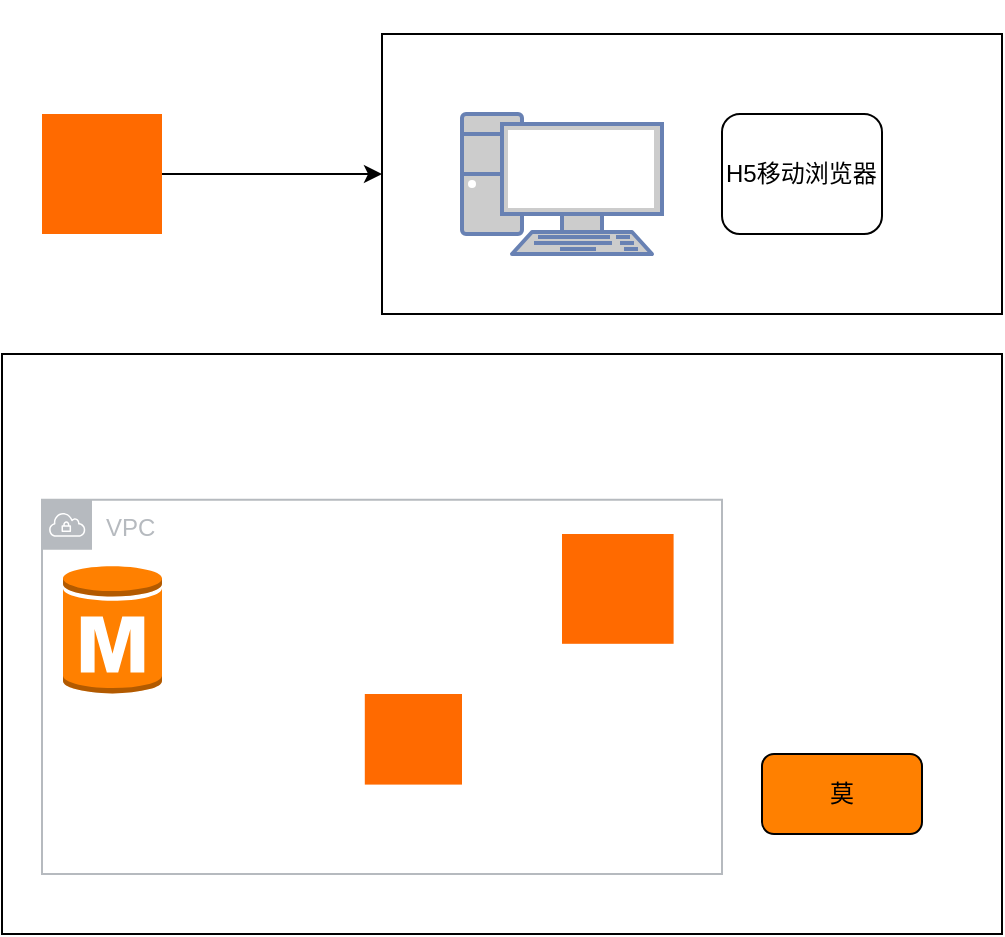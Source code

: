 <mxfile version="26.0.16">
  <diagram name="第 1 页" id="ImsKuLLzEMp79SteBmGC">
    <mxGraphModel dx="914" dy="549" grid="1" gridSize="10" guides="1" tooltips="1" connect="1" arrows="1" fold="1" page="1" pageScale="1" pageWidth="827" pageHeight="1169" math="0" shadow="0">
      <root>
        <mxCell id="0" />
        <mxCell id="1" parent="0" />
        <mxCell id="5B7_Lz66lDhokp3WaKcq-4" value="" style="rounded=0;whiteSpace=wrap;html=1;" vertex="1" parent="1">
          <mxGeometry x="30" y="260" width="500" height="290" as="geometry" />
        </mxCell>
        <mxCell id="5B7_Lz66lDhokp3WaKcq-3" style="edgeStyle=orthogonalEdgeStyle;rounded=0;orthogonalLoop=1;jettySize=auto;html=1;" edge="1" parent="1" source="vIvWc48kCdje5t-_GIte-1" target="5B7_Lz66lDhokp3WaKcq-2">
          <mxGeometry relative="1" as="geometry" />
        </mxCell>
        <mxCell id="vIvWc48kCdje5t-_GIte-1" value="" style="points=[];aspect=fixed;html=1;align=center;shadow=0;dashed=0;fillColor=#FF6A00;strokeColor=none;shape=mxgraph.alibaba_cloud.user;" parent="1" vertex="1">
          <mxGeometry x="50" y="140" width="60" height="60" as="geometry" />
        </mxCell>
        <mxCell id="5B7_Lz66lDhokp3WaKcq-2" value="浏览器" style="rounded=0;whiteSpace=wrap;html=1;textOpacity=0;align=right;labelPosition=left;verticalLabelPosition=top;verticalAlign=bottom;" vertex="1" parent="1">
          <mxGeometry x="220" y="100" width="310" height="140" as="geometry" />
        </mxCell>
        <mxCell id="vIvWc48kCdje5t-_GIte-2" value="" style="fontColor=#0066CC;verticalAlign=top;verticalLabelPosition=bottom;labelPosition=center;align=center;html=1;outlineConnect=0;fillColor=#CCCCCC;strokeColor=#6881B3;gradientColor=none;gradientDirection=north;strokeWidth=2;shape=mxgraph.networks.pc;" parent="1" vertex="1">
          <mxGeometry x="260" y="140" width="100" height="70" as="geometry" />
        </mxCell>
        <mxCell id="5B7_Lz66lDhokp3WaKcq-1" value="H5移动浏览器" style="rounded=1;whiteSpace=wrap;html=1;align=left;" vertex="1" parent="1">
          <mxGeometry x="390" y="140" width="80" height="60" as="geometry" />
        </mxCell>
        <mxCell id="5B7_Lz66lDhokp3WaKcq-5" value="" style="points=[];aspect=fixed;html=1;align=center;shadow=0;dashed=0;fillColor=#FF6A00;strokeColor=none;shape=mxgraph.alibaba_cloud.ecs_elastic_compute_service;" vertex="1" parent="1">
          <mxGeometry x="211.4" y="430" width="48.6" height="45.3" as="geometry" />
        </mxCell>
        <mxCell id="5B7_Lz66lDhokp3WaKcq-6" value="" style="points=[];aspect=fixed;html=1;align=center;shadow=0;dashed=0;fillColor=#FF6A00;strokeColor=none;shape=mxgraph.alibaba_cloud.dns_domain_name_system;" vertex="1" parent="1">
          <mxGeometry x="310" y="350" width="55.8" height="54.9" as="geometry" />
        </mxCell>
        <mxCell id="5B7_Lz66lDhokp3WaKcq-8" value="" style="outlineConnect=0;dashed=0;verticalLabelPosition=bottom;verticalAlign=top;align=center;html=1;shape=mxgraph.aws3.rds_db_instance;fillColor=#FF8000;gradientColor=none;" vertex="1" parent="1">
          <mxGeometry x="60.5" y="364.9" width="49.5" height="66" as="geometry" />
        </mxCell>
        <mxCell id="5B7_Lz66lDhokp3WaKcq-9" value="VPC" style="sketch=0;outlineConnect=0;gradientColor=none;html=1;whiteSpace=wrap;fontSize=12;fontStyle=0;shape=mxgraph.aws4.group;grIcon=mxgraph.aws4.group_vpc;strokeColor=#B6BABF;fillColor=none;verticalAlign=top;align=left;spacingLeft=30;fontColor=#B6BABF;dashed=0;" vertex="1" parent="1">
          <mxGeometry x="50" y="332.9" width="340" height="187.1" as="geometry" />
        </mxCell>
        <mxCell id="5B7_Lz66lDhokp3WaKcq-10" value="莫" style="rounded=1;whiteSpace=wrap;html=1;fillColor=light-dark(#FF8000,var(--ge-dark-color, #121212));" vertex="1" parent="1">
          <mxGeometry x="410" y="460" width="80" height="40" as="geometry" />
        </mxCell>
      </root>
    </mxGraphModel>
  </diagram>
</mxfile>
